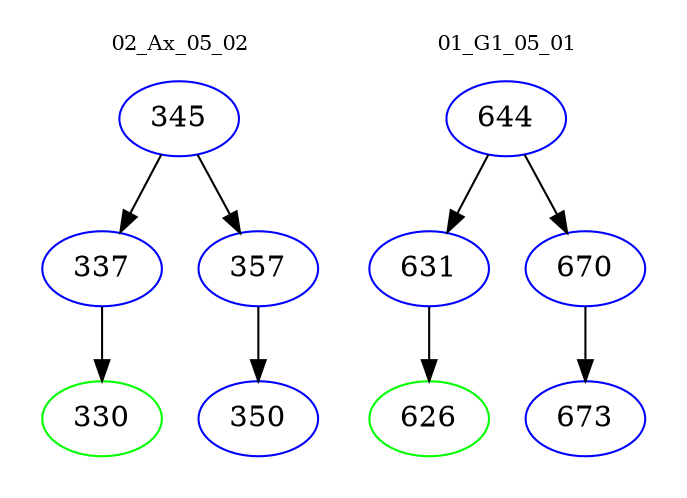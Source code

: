digraph{
subgraph cluster_0 {
color = white
label = "02_Ax_05_02";
fontsize=10;
T0_345 [label="345", color="blue"]
T0_345 -> T0_337 [color="black"]
T0_337 [label="337", color="blue"]
T0_337 -> T0_330 [color="black"]
T0_330 [label="330", color="green"]
T0_345 -> T0_357 [color="black"]
T0_357 [label="357", color="blue"]
T0_357 -> T0_350 [color="black"]
T0_350 [label="350", color="blue"]
}
subgraph cluster_1 {
color = white
label = "01_G1_05_01";
fontsize=10;
T1_644 [label="644", color="blue"]
T1_644 -> T1_631 [color="black"]
T1_631 [label="631", color="blue"]
T1_631 -> T1_626 [color="black"]
T1_626 [label="626", color="green"]
T1_644 -> T1_670 [color="black"]
T1_670 [label="670", color="blue"]
T1_670 -> T1_673 [color="black"]
T1_673 [label="673", color="blue"]
}
}
